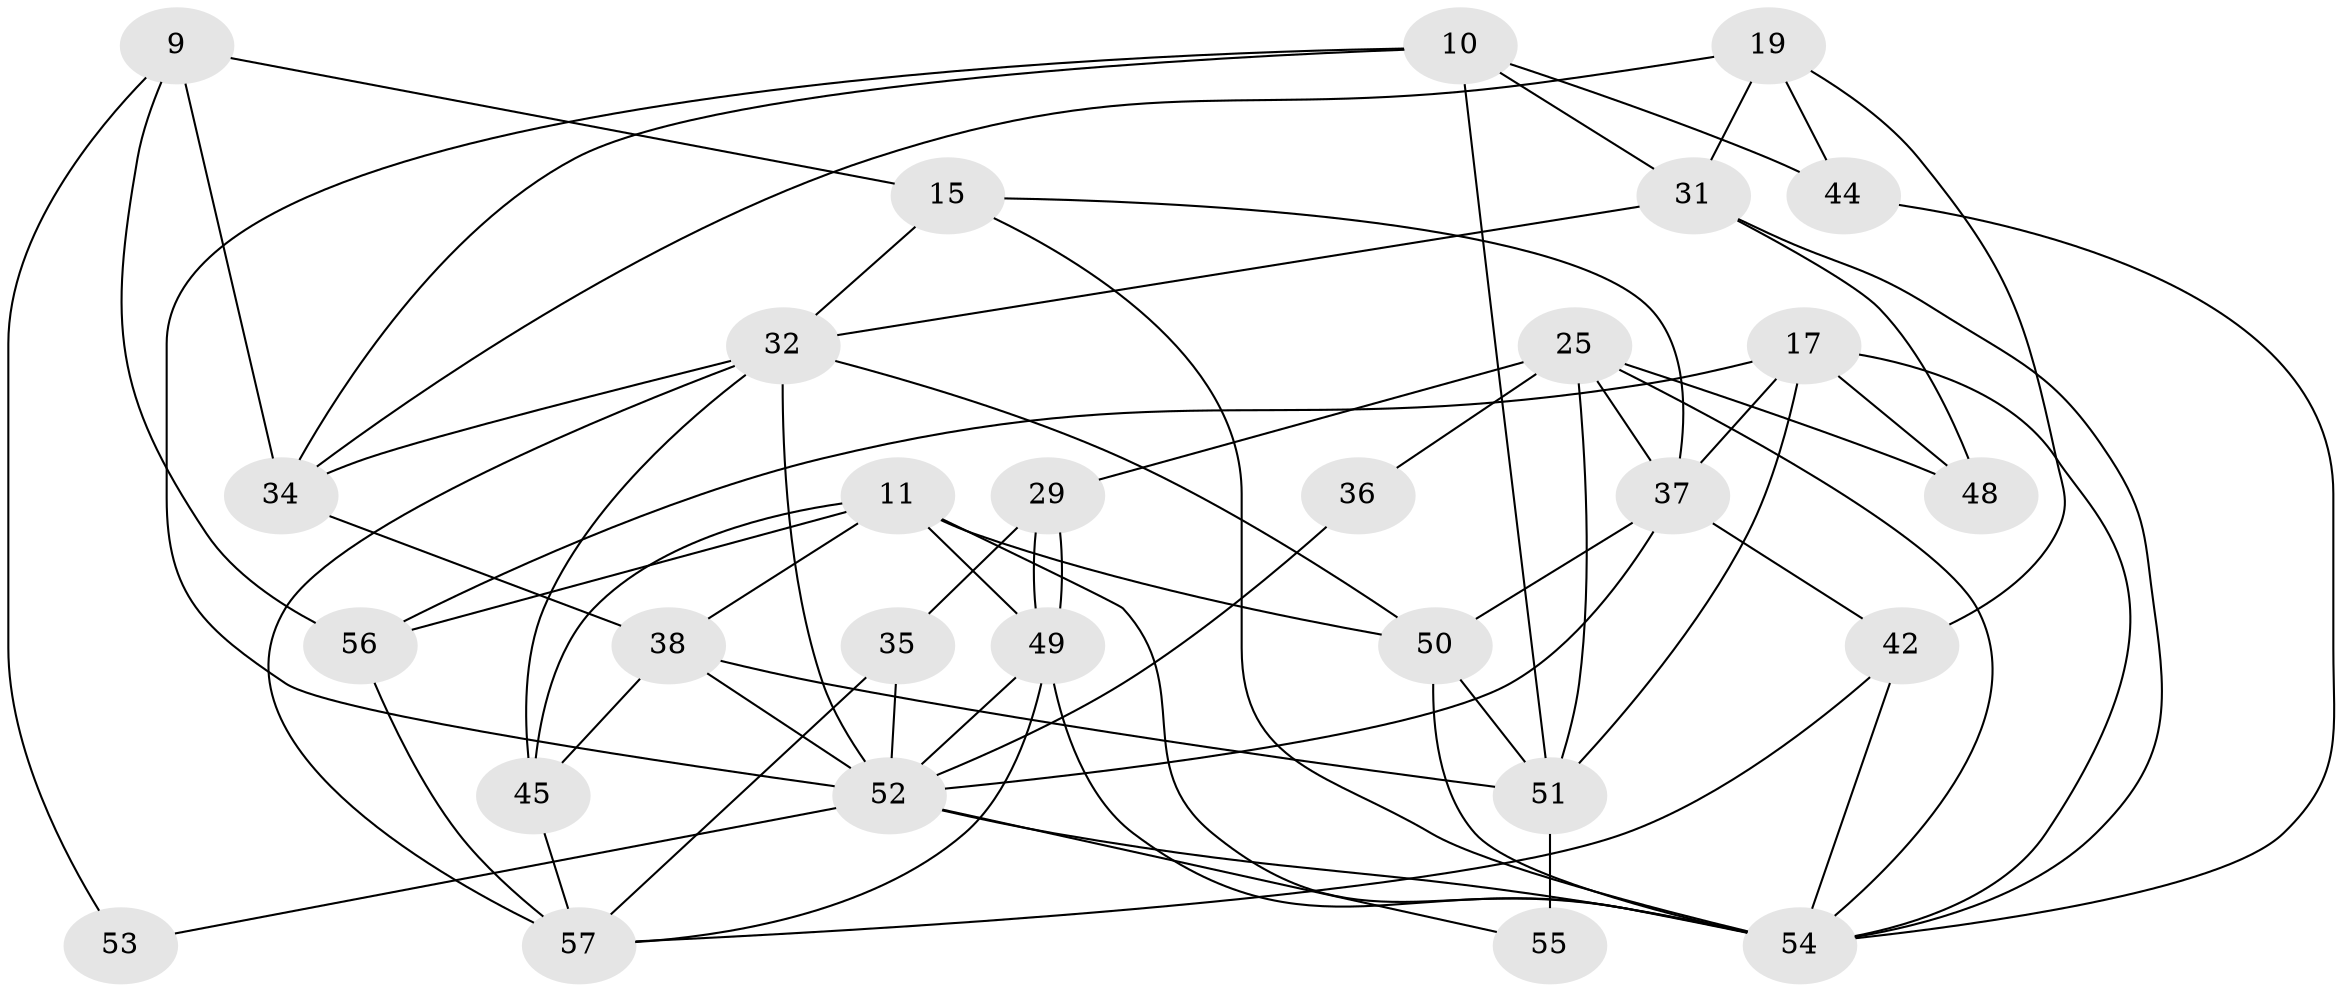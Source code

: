 // original degree distribution, {5: 0.21052631578947367, 4: 0.3508771929824561, 3: 0.2807017543859649, 7: 0.03508771929824561, 2: 0.07017543859649122, 6: 0.05263157894736842}
// Generated by graph-tools (version 1.1) at 2025/50/03/09/25 04:50:01]
// undirected, 28 vertices, 68 edges
graph export_dot {
graph [start="1"]
  node [color=gray90,style=filled];
  9;
  10 [super="+3"];
  11 [super="+8"];
  15;
  17;
  19 [super="+2"];
  25 [super="+18"];
  29;
  31 [super="+14"];
  32 [super="+7+4"];
  34 [super="+21"];
  35 [super="+5"];
  36;
  37 [super="+1"];
  38 [super="+30"];
  42;
  44;
  45 [super="+28"];
  48;
  49 [super="+47"];
  50 [super="+39"];
  51 [super="+27+22"];
  52 [super="+24+20+46"];
  53;
  54 [super="+40+43"];
  55;
  56 [super="+26+13"];
  57 [super="+16"];
  9 -- 15;
  9 -- 34;
  9 -- 53;
  9 -- 56;
  10 -- 31;
  10 -- 44;
  10 -- 34;
  10 -- 51;
  10 -- 52;
  11 -- 38;
  11 -- 49 [weight=2];
  11 -- 56 [weight=2];
  11 -- 45;
  11 -- 50 [weight=2];
  11 -- 54;
  15 -- 32;
  15 -- 54;
  15 -- 37;
  17 -- 48;
  17 -- 37;
  17 -- 56 [weight=2];
  17 -- 51;
  17 -- 54;
  19 -- 31 [weight=2];
  19 -- 42 [weight=2];
  19 -- 44;
  19 -- 34;
  25 -- 29 [weight=2];
  25 -- 36;
  25 -- 48;
  25 -- 51;
  25 -- 54 [weight=2];
  25 -- 37;
  29 -- 49;
  29 -- 49;
  29 -- 35;
  31 -- 32 [weight=2];
  31 -- 48;
  31 -- 54;
  32 -- 34;
  32 -- 52 [weight=2];
  32 -- 57;
  32 -- 45 [weight=3];
  32 -- 50;
  34 -- 38;
  35 -- 57;
  35 -- 52 [weight=2];
  36 -- 52;
  37 -- 50;
  37 -- 52;
  37 -- 42;
  38 -- 52;
  38 -- 51;
  38 -- 45;
  42 -- 57;
  42 -- 54;
  44 -- 54;
  45 -- 57;
  49 -- 52;
  49 -- 54 [weight=2];
  49 -- 57;
  50 -- 51 [weight=2];
  50 -- 54;
  51 -- 55 [weight=2];
  52 -- 53;
  52 -- 55;
  52 -- 54;
  56 -- 57;
}
